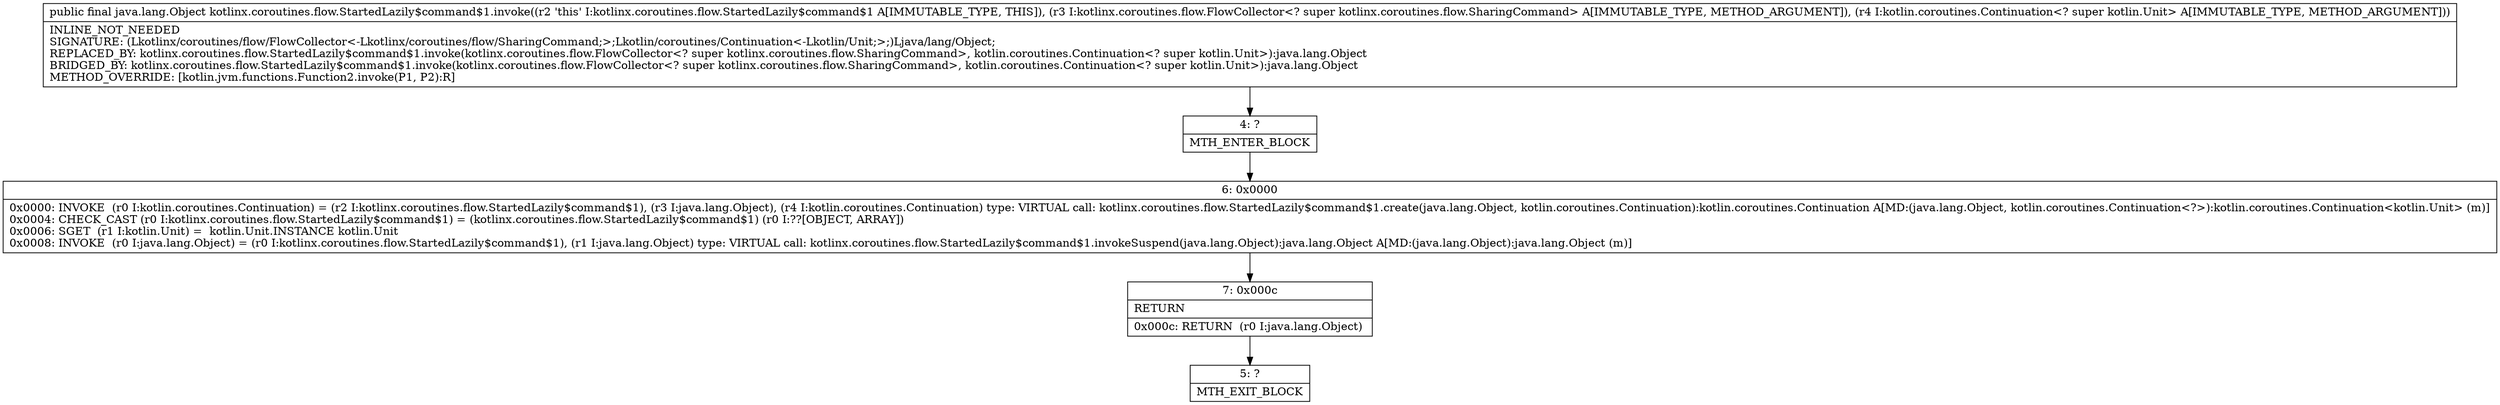 digraph "CFG forkotlinx.coroutines.flow.StartedLazily$command$1.invoke(Lkotlinx\/coroutines\/flow\/FlowCollector;Lkotlin\/coroutines\/Continuation;)Ljava\/lang\/Object;" {
Node_4 [shape=record,label="{4\:\ ?|MTH_ENTER_BLOCK\l}"];
Node_6 [shape=record,label="{6\:\ 0x0000|0x0000: INVOKE  (r0 I:kotlin.coroutines.Continuation) = (r2 I:kotlinx.coroutines.flow.StartedLazily$command$1), (r3 I:java.lang.Object), (r4 I:kotlin.coroutines.Continuation) type: VIRTUAL call: kotlinx.coroutines.flow.StartedLazily$command$1.create(java.lang.Object, kotlin.coroutines.Continuation):kotlin.coroutines.Continuation A[MD:(java.lang.Object, kotlin.coroutines.Continuation\<?\>):kotlin.coroutines.Continuation\<kotlin.Unit\> (m)]\l0x0004: CHECK_CAST (r0 I:kotlinx.coroutines.flow.StartedLazily$command$1) = (kotlinx.coroutines.flow.StartedLazily$command$1) (r0 I:??[OBJECT, ARRAY]) \l0x0006: SGET  (r1 I:kotlin.Unit) =  kotlin.Unit.INSTANCE kotlin.Unit \l0x0008: INVOKE  (r0 I:java.lang.Object) = (r0 I:kotlinx.coroutines.flow.StartedLazily$command$1), (r1 I:java.lang.Object) type: VIRTUAL call: kotlinx.coroutines.flow.StartedLazily$command$1.invokeSuspend(java.lang.Object):java.lang.Object A[MD:(java.lang.Object):java.lang.Object (m)]\l}"];
Node_7 [shape=record,label="{7\:\ 0x000c|RETURN\l|0x000c: RETURN  (r0 I:java.lang.Object) \l}"];
Node_5 [shape=record,label="{5\:\ ?|MTH_EXIT_BLOCK\l}"];
MethodNode[shape=record,label="{public final java.lang.Object kotlinx.coroutines.flow.StartedLazily$command$1.invoke((r2 'this' I:kotlinx.coroutines.flow.StartedLazily$command$1 A[IMMUTABLE_TYPE, THIS]), (r3 I:kotlinx.coroutines.flow.FlowCollector\<? super kotlinx.coroutines.flow.SharingCommand\> A[IMMUTABLE_TYPE, METHOD_ARGUMENT]), (r4 I:kotlin.coroutines.Continuation\<? super kotlin.Unit\> A[IMMUTABLE_TYPE, METHOD_ARGUMENT]))  | INLINE_NOT_NEEDED\lSIGNATURE: (Lkotlinx\/coroutines\/flow\/FlowCollector\<\-Lkotlinx\/coroutines\/flow\/SharingCommand;\>;Lkotlin\/coroutines\/Continuation\<\-Lkotlin\/Unit;\>;)Ljava\/lang\/Object;\lREPLACED_BY: kotlinx.coroutines.flow.StartedLazily$command$1.invoke(kotlinx.coroutines.flow.FlowCollector\<? super kotlinx.coroutines.flow.SharingCommand\>, kotlin.coroutines.Continuation\<? super kotlin.Unit\>):java.lang.Object\lBRIDGED_BY: kotlinx.coroutines.flow.StartedLazily$command$1.invoke(kotlinx.coroutines.flow.FlowCollector\<? super kotlinx.coroutines.flow.SharingCommand\>, kotlin.coroutines.Continuation\<? super kotlin.Unit\>):java.lang.Object\lMETHOD_OVERRIDE: [kotlin.jvm.functions.Function2.invoke(P1, P2):R]\l}"];
MethodNode -> Node_4;Node_4 -> Node_6;
Node_6 -> Node_7;
Node_7 -> Node_5;
}

